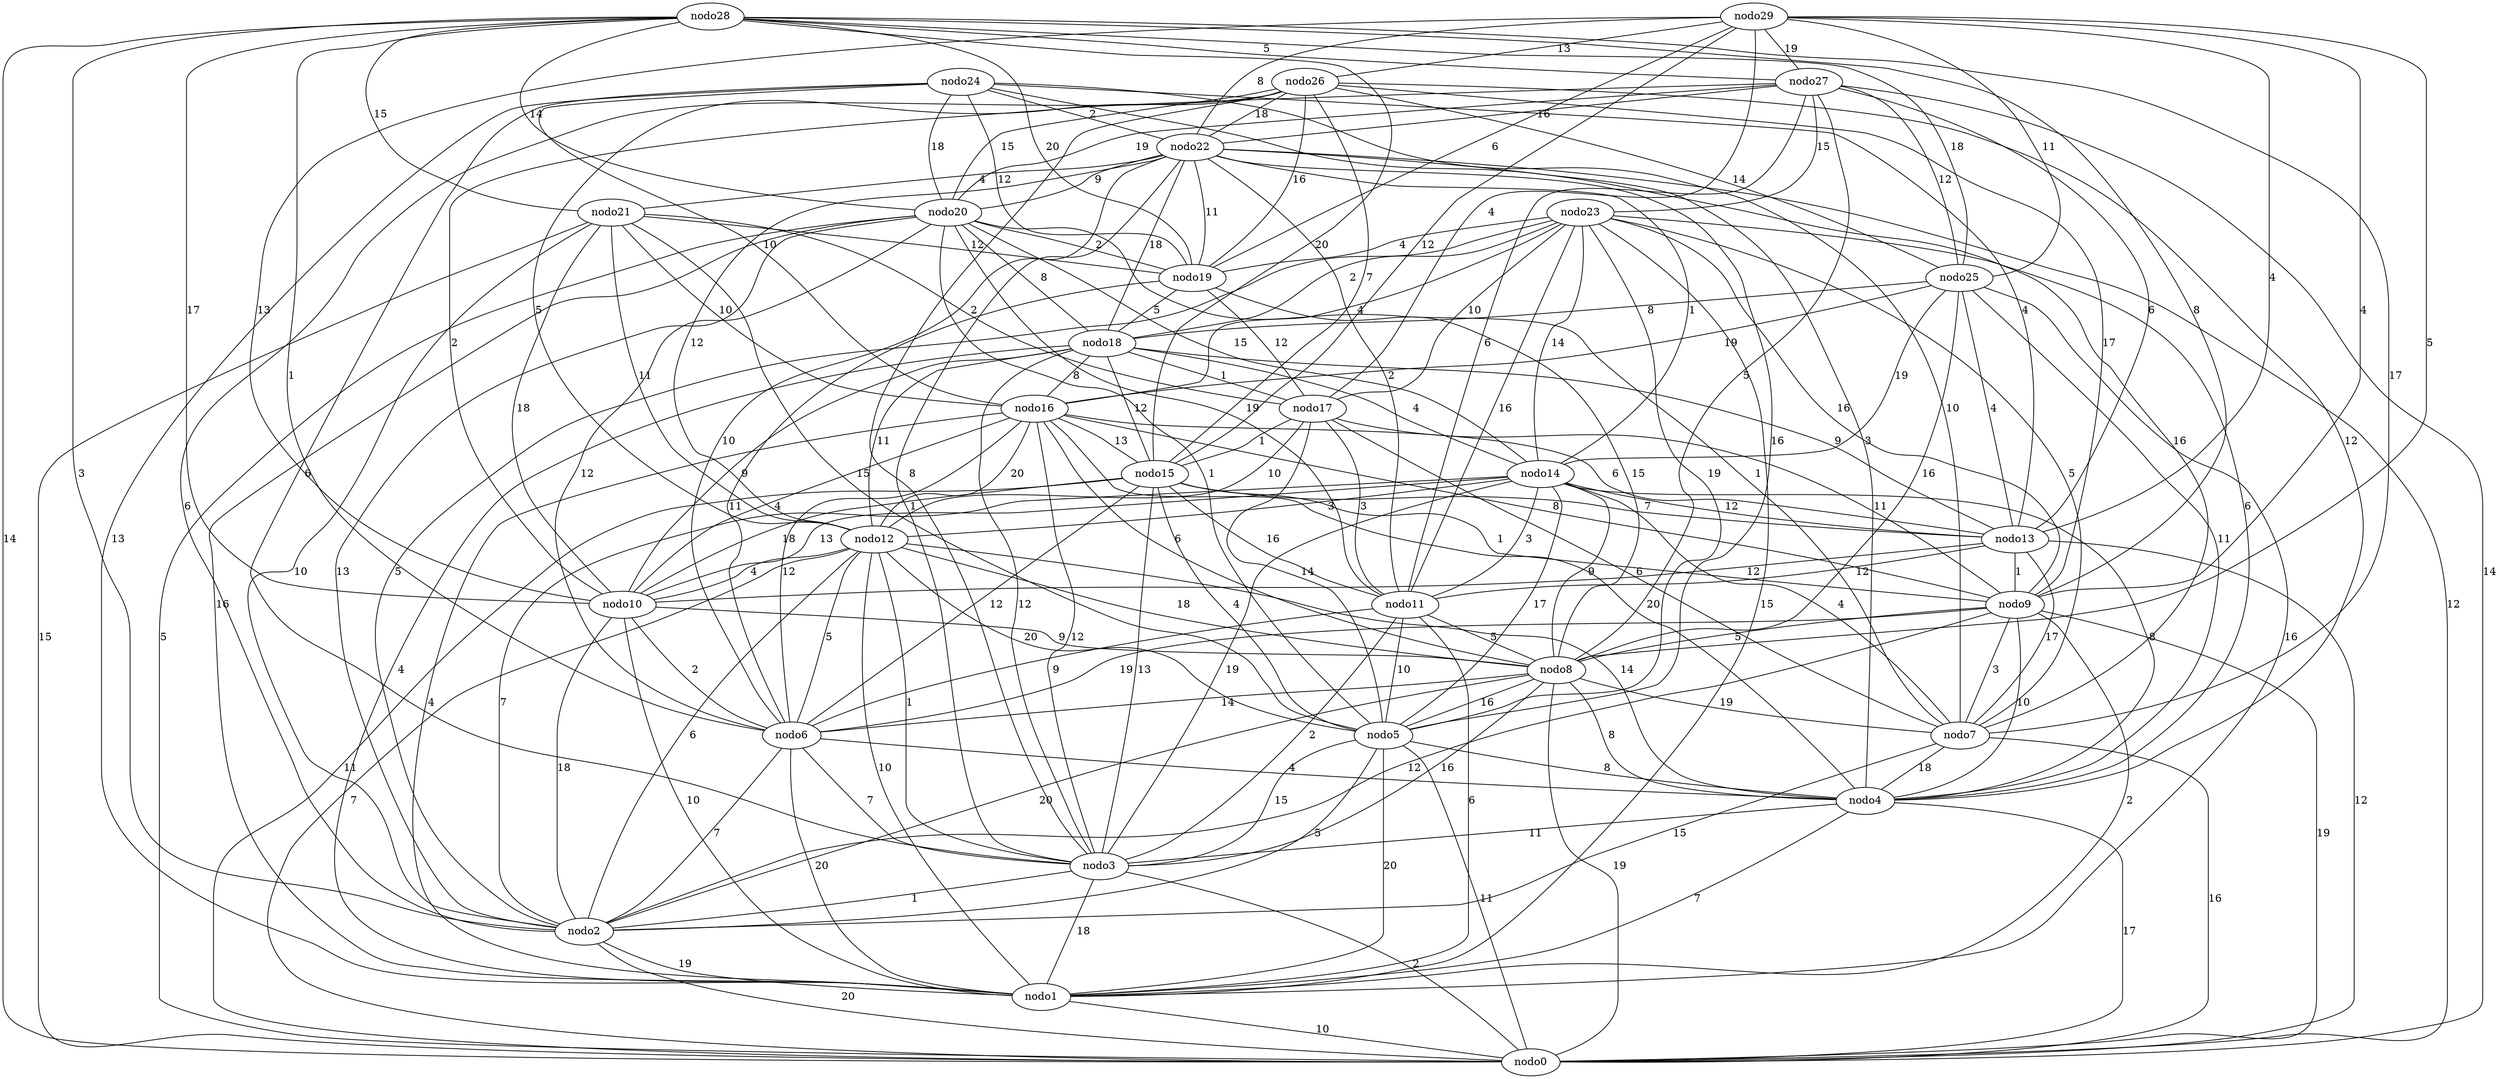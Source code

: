 graph X {
 0 [label="nodo0"];
 1 [label="nodo1"];
 2 [label="nodo2"];
 3 [label="nodo3"];
 4 [label="nodo4"];
 5 [label="nodo5"];
 6 [label="nodo6"];
 7 [label="nodo7"];
 8 [label="nodo8"];
 9 [label="nodo9"];
 10 [label="nodo10"];
 11 [label="nodo11"];
 12 [label="nodo12"];
 13 [label="nodo13"];
 14 [label="nodo14"];
 15 [label="nodo15"];
 16 [label="nodo16"];
 17 [label="nodo17"];
 18 [label="nodo18"];
 19 [label="nodo19"];
 20 [label="nodo20"];
 21 [label="nodo21"];
 22 [label="nodo22"];
 23 [label="nodo23"];
 24 [label="nodo24"];
 25 [label="nodo25"];
 26 [label="nodo26"];
 27 [label="nodo27"];
 28 [label="nodo28"];
 29 [label="nodo29"];
  1 -- 0  [label="10"];
  2 -- 0  [label="20"];
  2 -- 1  [label="19"];
  3 -- 0  [label="2"];
  3 -- 2  [label="1"];
  3 -- 1  [label="18"];
  4 -- 0  [label="17"];
  4 -- 3  [label="11"];
  4 -- 1  [label="7"];
  5 -- 1  [label="20"];
  5 -- 0  [label="11"];
  5 -- 2  [label="5"];
  5 -- 4  [label="8"];
  5 -- 3  [label="15"];
  6 -- 3  [label="7"];
  6 -- 2  [label="7"];
  6 -- 1  [label="20"];
  6 -- 4  [label="4"];
  7 -- 2  [label="15"];
  7 -- 4  [label="18"];
  7 -- 0  [label="16"];
  8 -- 3  [label="16"];
  8 -- 6  [label="14"];
  8 -- 5  [label="16"];
  8 -- 2  [label="20"];
  8 -- 0  [label="19"];
  8 -- 7  [label="19"];
  8 -- 4  [label="8"];
  9 -- 8  [label="5"];
  9 -- 2  [label="12"];
  9 -- 0  [label="19"];
  9 -- 1  [label="2"];
  9 -- 7  [label="3"];
  9 -- 6  [label="19"];
  9 -- 4  [label="10"];
  10 -- 1  [label="10"];
  10 -- 6  [label="2"];
  10 -- 2  [label="18"];
  10 -- 8  [label="9"];
  11 -- 5  [label="10"];
  11 -- 1  [label="6"];
  11 -- 8  [label="5"];
  11 -- 3  [label="2"];
  11 -- 6  [label="9"];
  12 -- 4  [label="14"];
  12 -- 1  [label="10"];
  12 -- 10  [label="4"];
  12 -- 6  [label="5"];
  12 -- 2  [label="6"];
  12 -- 5  [label="20"];
  12 -- 8  [label="18"];
  12 -- 0  [label="7"];
  12 -- 3  [label="1"];
  13 -- 10  [label="12"];
  13 -- 9  [label="1"];
  13 -- 0  [label="12"];
  13 -- 11  [label="12"];
  13 -- 7  [label="17"];
  14 -- 13  [label="12"];
  14 -- 11  [label="3"];
  14 -- 3  [label="19"];
  14 -- 2  [label="7"];
  14 -- 10  [label="13"];
  14 -- 12  [label="3"];
  14 -- 7  [label="4"];
  14 -- 5  [label="17"];
  14 -- 4  [label="8"];
  14 -- 8  [label="9"];
  15 -- 11  [label="16"];
  15 -- 6  [label="12"];
  15 -- 3  [label="13"];
  15 -- 0  [label="11"];
  15 -- 9  [label="1"];
  15 -- 10  [label="18"];
  15 -- 5  [label="4"];
  15 -- 13  [label="7"];
  16 -- 12  [label="20"];
  16 -- 15  [label="13"];
  16 -- 1  [label="4"];
  16 -- 3  [label="12"];
  16 -- 10  [label="4"];
  16 -- 4  [label="20"];
  16 -- 6  [label="12"];
  16 -- 9  [label="8"];
  16 -- 8  [label="6"];
  16 -- 13  [label="6"];
  17 -- 15  [label="1"];
  17 -- 7  [label="6"];
  17 -- 11  [label="3"];
  17 -- 12  [label="10"];
  17 -- 9  [label="11"];
  17 -- 5  [label="14"];
  18 -- 10  [label="9"];
  18 -- 15  [label="12"];
  18 -- 13  [label="9"];
  18 -- 14  [label="4"];
  18 -- 16  [label="8"];
  18 -- 3  [label="12"];
  18 -- 1  [label="4"];
  18 -- 17  [label="1"];
  18 -- 12  [label="11"];
  19 -- 8  [label="15"];
  19 -- 6  [label="11"];
  19 -- 17  [label="12"];
  19 -- 18  [label="5"];
  20 -- 19  [label="2"];
  20 -- 0  [label="5"];
  20 -- 5  [label="1"];
  20 -- 18  [label="8"];
  20 -- 11  [label="19"];
  20 -- 6  [label="12"];
  20 -- 14  [label="15"];
  20 -- 7  [label="1"];
  20 -- 2  [label="13"];
  20 -- 1  [label="16"];
  21 -- 5  [label="15"];
  21 -- 10  [label="18"];
  21 -- 2  [label="10"];
  21 -- 17  [label="2"];
  21 -- 16  [label="10"];
  21 -- 12  [label="11"];
  21 -- 0  [label="15"];
  21 -- 19  [label="12"];
  22 -- 14  [label="1"];
  22 -- 11  [label="2"];
  22 -- 12  [label="12"];
  22 -- 20  [label="9"];
  22 -- 7  [label="16"];
  22 -- 0  [label="12"];
  22 -- 21  [label="4"];
  22 -- 3  [label="1"];
  22 -- 5  [label="16"];
  22 -- 19  [label="11"];
  22 -- 18  [label="18"];
  22 -- 6  [label="10"];
  23 -- 2  [label="5"];
  23 -- 14  [label="14"];
  23 -- 16  [label="4"];
  23 -- 7  [label="5"];
  23 -- 5  [label="19"];
  23 -- 17  [label="10"];
  23 -- 9  [label="16"];
  23 -- 19  [label="4"];
  23 -- 1  [label="15"];
  23 -- 4  [label="6"];
  23 -- 18  [label="2"];
  23 -- 11  [label="16"];
  24 -- 16  [label="10"];
  24 -- 19  [label="12"];
  24 -- 3  [label="6"];
  24 -- 13  [label="4"];
  24 -- 7  [label="10"];
  24 -- 22  [label="2"];
  24 -- 20  [label="18"];
  24 -- 1  [label="13"];
  24 -- 4  [label="3"];
  25 -- 16  [label="19"];
  25 -- 4  [label="11"];
  25 -- 18  [label="8"];
  25 -- 13  [label="4"];
  25 -- 14  [label="19"];
  25 -- 8  [label="16"];
  25 -- 1  [label="16"];
  26 -- 20  [label="15"];
  26 -- 2  [label="6"];
  26 -- 12  [label="5"];
  26 -- 4  [label="12"];
  26 -- 19  [label="16"];
  26 -- 3  [label="8"];
  26 -- 15  [label="7"];
  26 -- 9  [label="17"];
  26 -- 22  [label="18"];
  26 -- 25  [label="14"];
  27 -- 11  [label="6"];
  27 -- 0  [label="14"];
  27 -- 10  [label="2"];
  27 -- 20  [label="19"];
  27 -- 25  [label="12"];
  27 -- 23  [label="15"];
  27 -- 22  [label="16"];
  27 -- 8  [label="5"];
  27 -- 13  [label="6"];
  28 -- 7  [label="17"];
  28 -- 6  [label="1"];
  28 -- 27  [label="5"];
  28 -- 15  [label="20"];
  28 -- 0  [label="14"];
  28 -- 10  [label="17"];
  28 -- 2  [label="3"];
  28 -- 9  [label="8"];
  28 -- 20  [label="14"];
  28 -- 25  [label="18"];
  28 -- 21  [label="15"];
  28 -- 19  [label="20"];
  29 -- 15  [label="12"];
  29 -- 8  [label="5"];
  29 -- 17  [label="4"];
  29 -- 27  [label="19"];
  29 -- 22  [label="8"];
  29 -- 9  [label="4"];
  29 -- 25  [label="11"];
  29 -- 19  [label="6"];
  29 -- 10  [label="13"];
  29 -- 26  [label="13"];
  29 -- 13  [label="4"];
}
